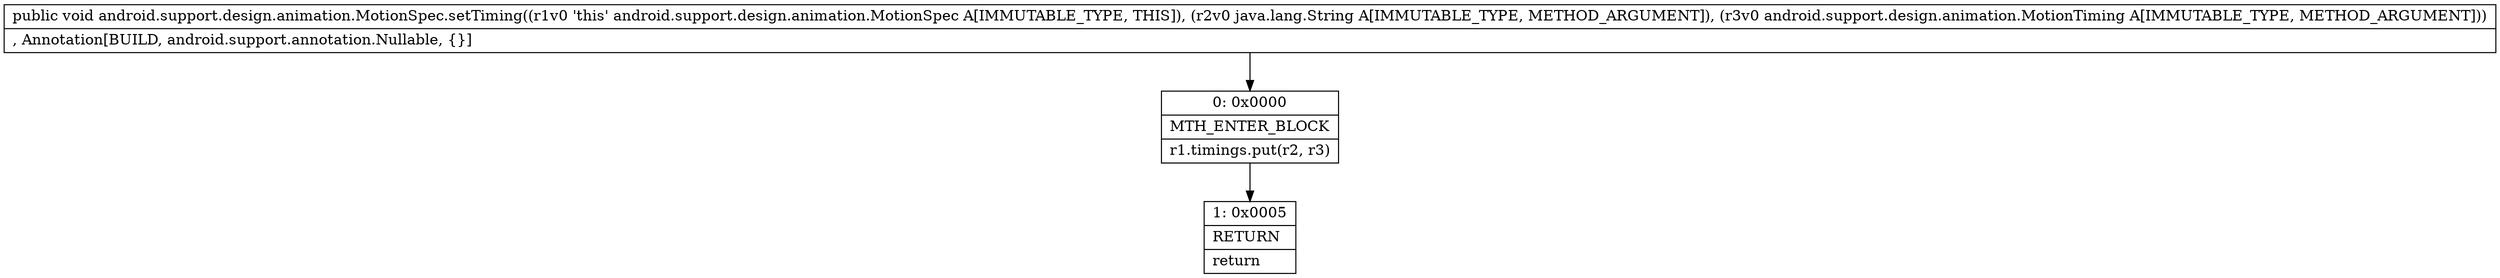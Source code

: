 digraph "CFG forandroid.support.design.animation.MotionSpec.setTiming(Ljava\/lang\/String;Landroid\/support\/design\/animation\/MotionTiming;)V" {
Node_0 [shape=record,label="{0\:\ 0x0000|MTH_ENTER_BLOCK\l|r1.timings.put(r2, r3)\l}"];
Node_1 [shape=record,label="{1\:\ 0x0005|RETURN\l|return\l}"];
MethodNode[shape=record,label="{public void android.support.design.animation.MotionSpec.setTiming((r1v0 'this' android.support.design.animation.MotionSpec A[IMMUTABLE_TYPE, THIS]), (r2v0 java.lang.String A[IMMUTABLE_TYPE, METHOD_ARGUMENT]), (r3v0 android.support.design.animation.MotionTiming A[IMMUTABLE_TYPE, METHOD_ARGUMENT]))  | , Annotation[BUILD, android.support.annotation.Nullable, \{\}]\l}"];
MethodNode -> Node_0;
Node_0 -> Node_1;
}

